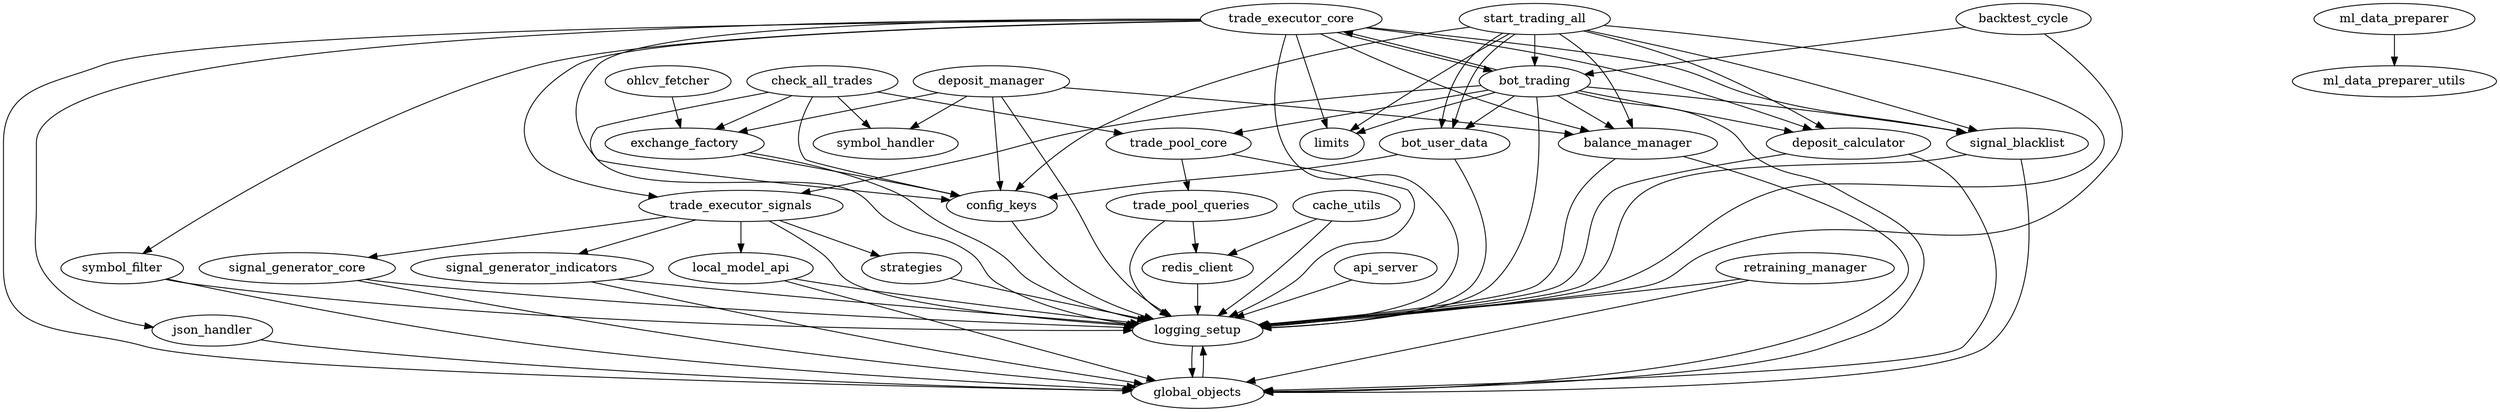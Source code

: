 digraph trading_bot {
    // Core Trading Logic
    trade_executor_core -> logging_setup;
    trade_executor_core -> json_handler;
    trade_executor_core -> trade_executor_signals;
    trade_executor_core -> bot_trading;
    trade_executor_core -> global_objects;
    trade_executor_core -> symbol_filter;
    trade_executor_core -> balance_manager;
    trade_executor_core -> deposit_calculator;
    trade_executor_core -> signal_blacklist;
    trade_executor_core -> limits;
    trade_executor_core -> config_keys;
    trade_executor_signals -> logging_setup;
    trade_executor_signals -> signal_generator_core;
    trade_executor_signals -> signal_generator_indicators;
    trade_executor_signals -> strategies;
    trade_executor_signals -> local_model_api;  // Added 2025-03-31
    bot_trading -> logging_setup;
    bot_trading -> trade_executor_core;
    bot_trading -> trade_executor_signals;
    bot_trading -> trade_pool_core;
    bot_trading -> global_objects;
    bot_trading -> limits;
    bot_trading -> balance_manager;
    bot_trading -> deposit_calculator;
    bot_trading -> signal_blacklist;
    bot_trading -> bot_user_data;  // Added 2025-03-31
    start_trading_all -> logging_setup;
    start_trading_all -> bot_trading;
    start_trading_all -> config_keys;
    start_trading_all -> bot_user_data;
    start_trading_all -> limits;
    start_trading_all -> balance_manager;
    start_trading_all -> deposit_calculator;
    start_trading_all -> signal_blacklist;
    start_trading_all -> bot_user_data;  // Added 2025-03-31
    signal_generator_core -> logging_setup;
    signal_generator_core -> global_objects;
    signal_generator_indicators -> logging_setup;
    signal_generator_indicators -> global_objects;
    strategies -> logging_setup;
    trade_pool_core -> logging_setup;
    trade_pool_core -> trade_pool_queries;
    trade_pool_queries -> logging_setup;
    trade_pool_queries -> redis_client;
    global_objects -> logging_setup;
    symbol_filter -> logging_setup;
    symbol_filter -> global_objects;
    balance_manager -> logging_setup;
    balance_manager -> global_objects;
    deposit_calculator -> logging_setup;
    deposit_calculator -> global_objects;
    signal_blacklist -> logging_setup;
    signal_blacklist -> global_objects;
    retraining_manager -> logging_setup;
    retraining_manager -> global_objects;
    local_model_api -> logging_setup;
    local_model_api -> global_objects;

    // Supporting Modules
    logging_setup -> global_objects;
    config_keys -> logging_setup;
    redis_client -> logging_setup;
    json_handler -> global_objects;
    backtest_cycle -> logging_setup;
    backtest_cycle -> bot_trading;
    bot_user_data -> logging_setup;
    bot_user_data -> config_keys;  // Added 2025-03-31
    api_server -> logging_setup;

    // Additional Modules
    cache_utils -> logging_setup;
    cache_utils -> redis_client;
    check_all_trades -> logging_setup;
    check_all_trades -> config_keys;
    check_all_trades -> symbol_handler;
    check_all_trades -> trade_pool_core;  // Added 2025-03-31
    check_all_trades -> exchange_factory;  // Added 2025-03-31
    deposit_manager -> logging_setup;
    deposit_manager -> config_keys;
    deposit_manager -> symbol_handler;
    deposit_manager -> exchange_factory;  // Added 2025-03-31
    deposit_manager -> balance_manager;  // Added 2025-03-31
    exchange_factory -> logging_setup;
    exchange_factory -> config_keys;
    ohlcv_fetcher -> exchange_factory;
    ml_data_preparer -> ml_data_preparer_utils;

    // Non-working modules (physically present but should not be used, 2025-03-29)
    // async_exchange_fetcher [label="async_exchange_fetcher (non-working)"];
    // async_exchange_manager [label="async_exchange_manager (non-working)"];
    // async_ohlcv_fetcher [label="async_ohlcv_fetcher (non-working)"];
    // async_order_fetcher [label="async_order_fetcher (non-working)"];
    // async_ticker_fetcher [label="async_ticker_fetcher (non-working)"];
    // async_utils [label="async_utils (non-working)"];
    // backtest_analyzer [label="backtest_analyzer (non-working)"];
    // backtester [label="backtester (non-working)"];
    // balance_utils [label="balance_utils (non-working)"];
    // bot_commands_balance [label="bot_commands_balance (non-working)"];
    // bot_commands_status [label="bot_commands_status (non-working)"];
    // data_fetcher [label="data_fetcher (non-working)"];
    // holdings_manager [label="holdings_manager (non-working)"];
    // market_analyzer [label="market_analyzer (non-working)"];
    // signal_aggregator [label="signal_aggregator (non-working)"];
    // symbol_utils [label="symbol_utils (non-working)"];
    // trade_blacklist [label="trade_blacklist (non-working)"];
    // analytics [label="analytics (non-working)"];
}
